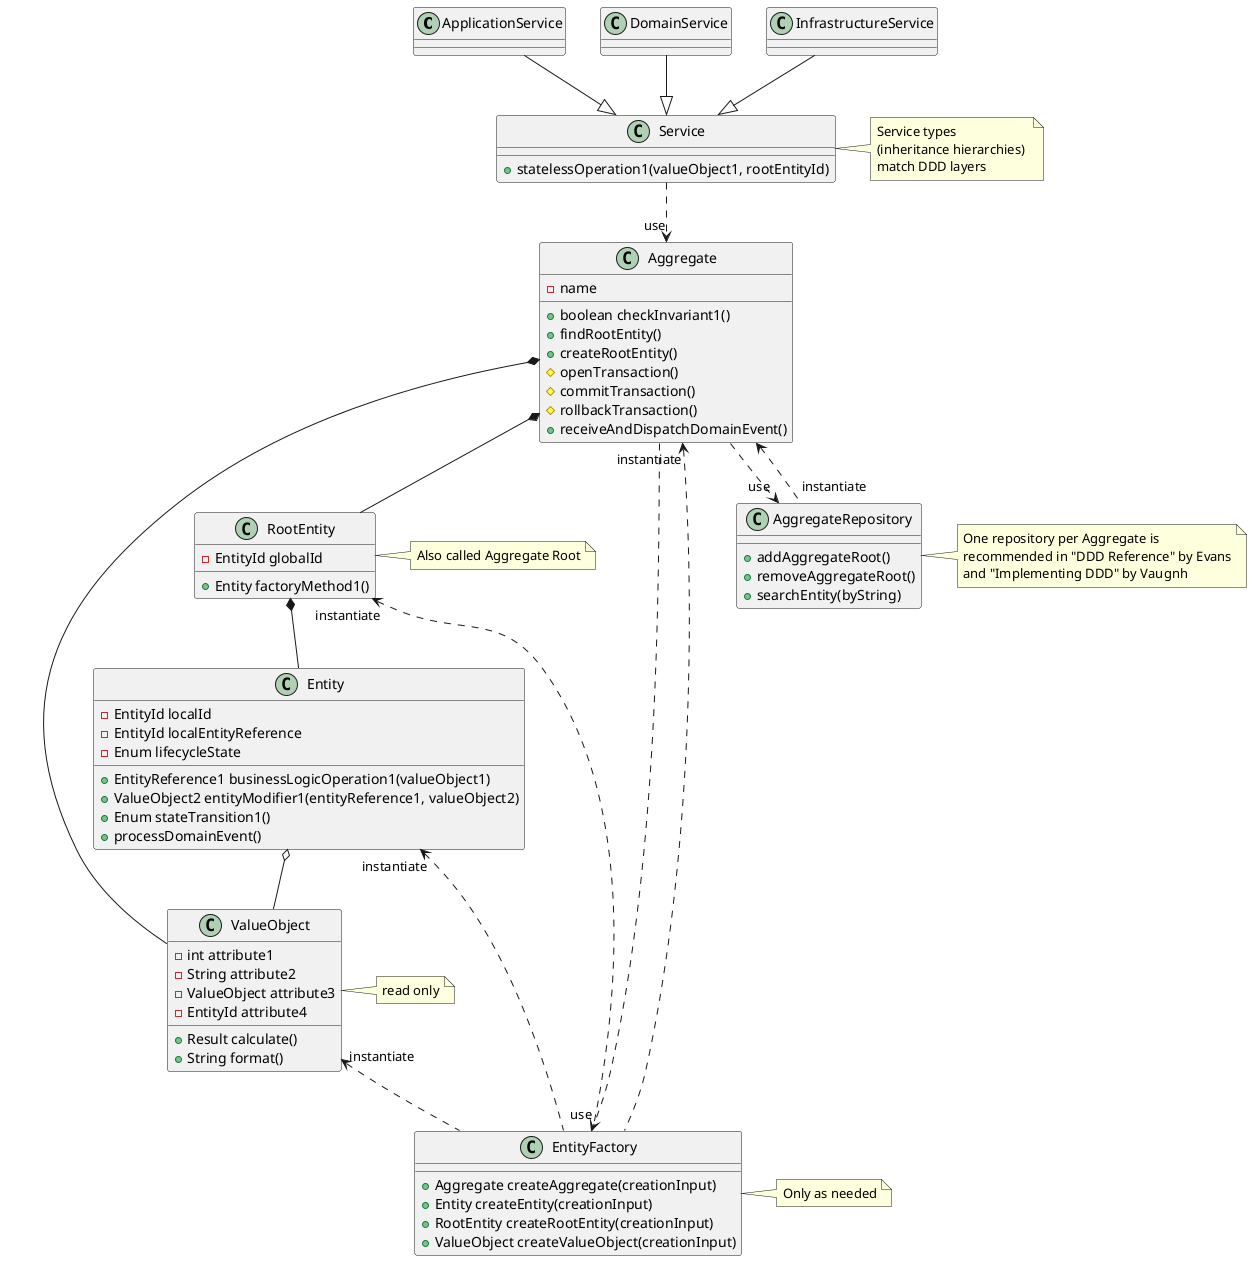 
@startuml TacticDDDMetaModel

class ApplicationService
class DomainService
class InfrastructureService

class Service {
	+ statelessOperation1(valueObject1, rootEntityId)
}


note right of Service
  Service types 
  (inheritance hierarchies) 
  match DDD layers
end note


class Aggregate {
	- name
	+ boolean checkInvariant1() 
	+ findRootEntity()
	+ createRootEntity()
	# openTransaction()
	# commitTransaction()
	# rollbackTransaction()
	+ receiveAndDispatchDomainEvent()
}

class ValueObject {
	- int attribute1
	- String attribute2
	- ValueObject attribute3
	- EntityId attribute4
	+ Result calculate()
	+ String format()
}

note right of ValueObject
  read only
end note

class RootEntity {
	- EntityId globalId
	+ Entity factoryMethod1()
}

note right of RootEntity
  Also called Aggregate Root
end note

class Entity {
	- EntityId localId
	- EntityId localEntityReference
	- Enum lifecycleState
	+ EntityReference1 businessLogicOperation1(valueObject1)
	+ ValueObject2 entityModifier1(entityReference1, valueObject2) 
	+ Enum stateTransition1()
	+ processDomainEvent()
}

class AggregateRepository {
	+ addAggregateRoot()
	+ removeAggregateRoot()
	+ searchEntity(byString)
}


note right of AggregateRepository
  One repository per Aggregate is 
  recommended in "DDD Reference" by Evans
  and "Implementing DDD" by Vaugnh
end note


class EntityFactory {
	+ Aggregate createAggregate(creationInput)
	+ Entity createEntity(creationInput)
	+ RootEntity createRootEntity(creationInput)
	+ ValueObject createValueObject(creationInput)
}

note right of EntityFactory
  Only as needed
end note

Aggregate ..> "use" AggregateRepository
Aggregate <.. "instantiate" AggregateRepository

Aggregate ..> "use" EntityFactory
Aggregate "instantiate" <..  EntityFactory
RootEntity "instantiate"  <..  EntityFactory
ValueObject "instantiate"  <..  EntityFactory
Entity "instantiate"  <..  EntityFactory

ApplicationService --|> Service
DomainService --|> Service
InfrastructureService --|> Service

Service ..> "use" Aggregate
Aggregate *-- ValueObject 
Aggregate *-- RootEntity 
RootEntity *-- Entity 
Entity o-- ValueObject 


@enduml